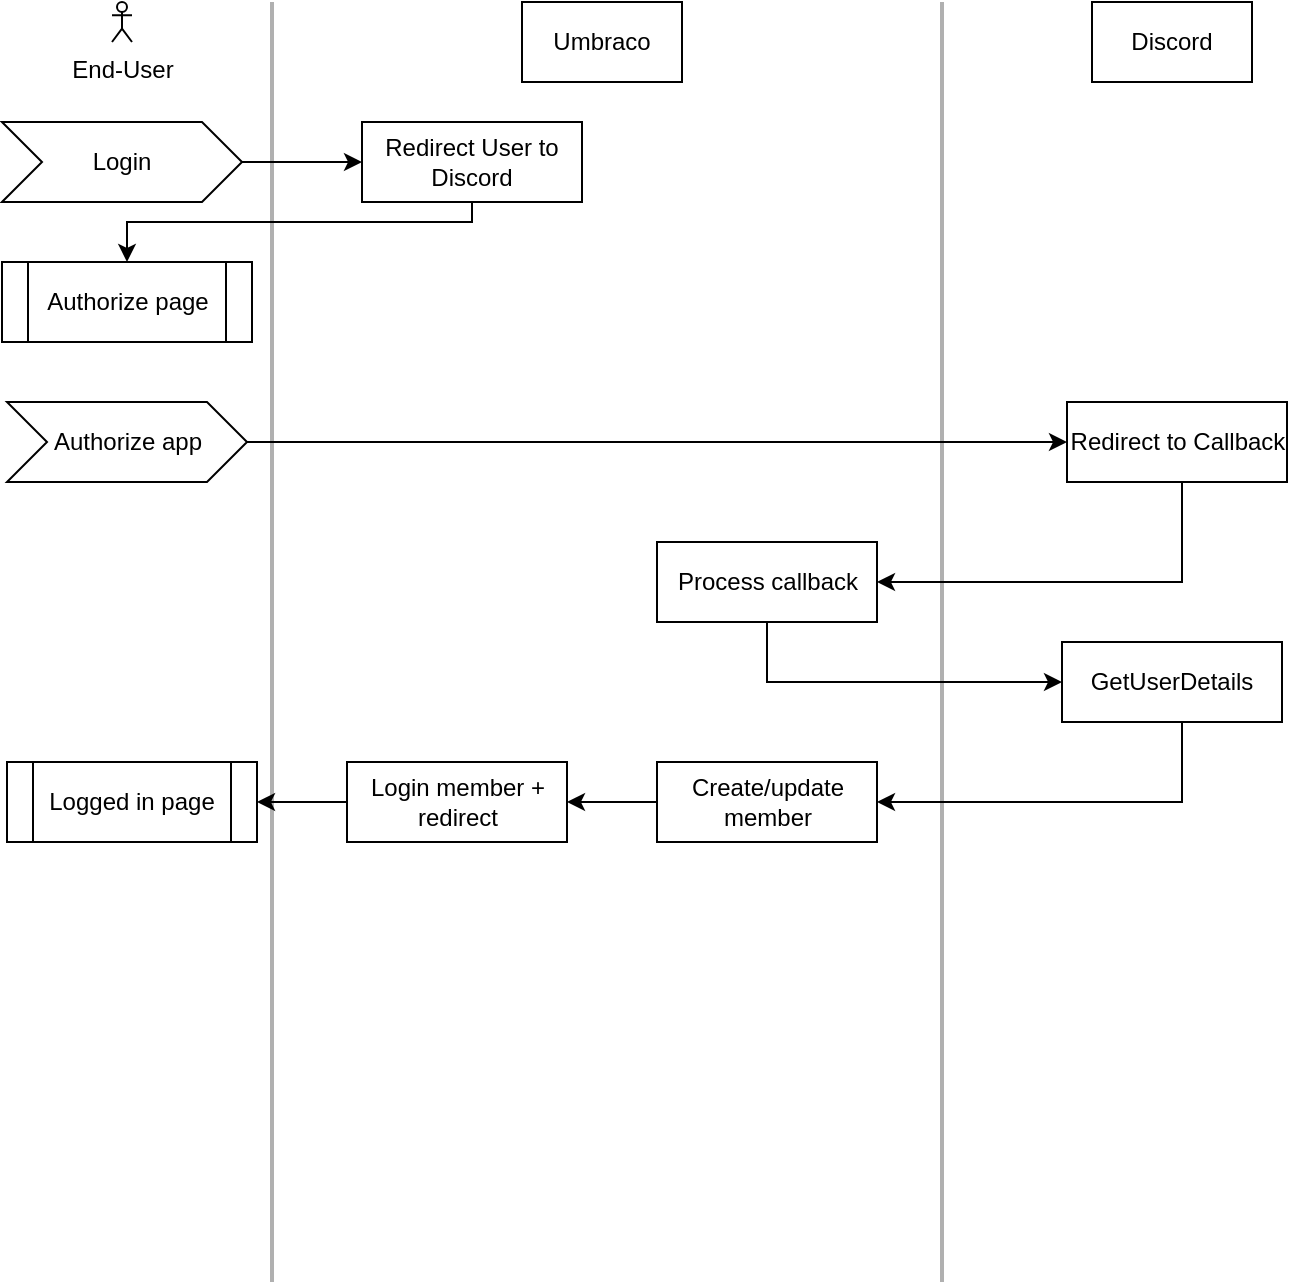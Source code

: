 <mxfile version="15.8.4" type="device" pages="2"><diagram id="ltMjtAkgDZYFbf0abUol" name="OAuth basic"><mxGraphModel dx="1427" dy="1025" grid="1" gridSize="10" guides="1" tooltips="1" connect="1" arrows="1" fold="1" page="1" pageScale="1" pageWidth="827" pageHeight="1169" math="0" shadow="0"><root><mxCell id="0"/><mxCell id="1" parent="0"/><mxCell id="4eL_Ynfcv8qXqlUUV8uZ-1" value="End-User" style="shape=umlActor;verticalLabelPosition=bottom;verticalAlign=top;html=1;outlineConnect=0;" parent="1" vertex="1"><mxGeometry x="65" y="10" width="10" height="20" as="geometry"/></mxCell><mxCell id="4eL_Ynfcv8qXqlUUV8uZ-2" value="Umbraco" style="rounded=0;whiteSpace=wrap;html=1;" parent="1" vertex="1"><mxGeometry x="270" y="10" width="80" height="40" as="geometry"/></mxCell><mxCell id="4eL_Ynfcv8qXqlUUV8uZ-3" value="Discord" style="rounded=0;whiteSpace=wrap;html=1;" parent="1" vertex="1"><mxGeometry x="555" y="10" width="80" height="40" as="geometry"/></mxCell><mxCell id="4eL_Ynfcv8qXqlUUV8uZ-7" value="" style="line;strokeWidth=2;direction=south;html=1;strokeColor=#B0B0B0;" parent="1" vertex="1"><mxGeometry x="140" y="10" width="10" height="640" as="geometry"/></mxCell><mxCell id="4eL_Ynfcv8qXqlUUV8uZ-8" value="" style="line;strokeWidth=2;direction=south;html=1;strokeColor=#B0B0B0;" parent="1" vertex="1"><mxGeometry x="475" y="10" width="10" height="640" as="geometry"/></mxCell><mxCell id="AtlC8XdDdvcHjI3ppWVt-9" style="edgeStyle=orthogonalEdgeStyle;rounded=0;orthogonalLoop=1;jettySize=auto;html=1;entryX=0.5;entryY=0;entryDx=0;entryDy=0;" parent="1" source="4eL_Ynfcv8qXqlUUV8uZ-14" target="4eL_Ynfcv8qXqlUUV8uZ-21" edge="1"><mxGeometry relative="1" as="geometry"><Array as="points"><mxPoint x="245" y="120"/><mxPoint x="73" y="120"/></Array></mxGeometry></mxCell><mxCell id="4eL_Ynfcv8qXqlUUV8uZ-14" value="Redirect User to Discord" style="rounded=0;whiteSpace=wrap;html=1;" parent="1" vertex="1"><mxGeometry x="190" y="70" width="110" height="40" as="geometry"/></mxCell><mxCell id="4eL_Ynfcv8qXqlUUV8uZ-33" style="edgeStyle=orthogonalEdgeStyle;rounded=0;orthogonalLoop=1;jettySize=auto;html=1;entryX=1;entryY=0.5;entryDx=0;entryDy=0;" parent="1" source="4eL_Ynfcv8qXqlUUV8uZ-16" target="4eL_Ynfcv8qXqlUUV8uZ-17" edge="1"><mxGeometry relative="1" as="geometry"><Array as="points"><mxPoint x="600" y="300"/></Array></mxGeometry></mxCell><mxCell id="4eL_Ynfcv8qXqlUUV8uZ-16" value="Redirect to Callback" style="rounded=0;whiteSpace=wrap;html=1;" parent="1" vertex="1"><mxGeometry x="542.5" y="210" width="110" height="40" as="geometry"/></mxCell><mxCell id="AtlC8XdDdvcHjI3ppWVt-2" style="edgeStyle=orthogonalEdgeStyle;rounded=0;orthogonalLoop=1;jettySize=auto;html=1;entryX=0;entryY=0.5;entryDx=0;entryDy=0;" parent="1" source="4eL_Ynfcv8qXqlUUV8uZ-17" target="AtlC8XdDdvcHjI3ppWVt-1" edge="1"><mxGeometry relative="1" as="geometry"><Array as="points"><mxPoint x="393" y="350"/></Array></mxGeometry></mxCell><mxCell id="4eL_Ynfcv8qXqlUUV8uZ-17" value="Process callback" style="rounded=0;whiteSpace=wrap;html=1;" parent="1" vertex="1"><mxGeometry x="337.5" y="280" width="110" height="40" as="geometry"/></mxCell><mxCell id="4eL_Ynfcv8qXqlUUV8uZ-22" style="edgeStyle=orthogonalEdgeStyle;rounded=0;orthogonalLoop=1;jettySize=auto;html=1;entryX=0;entryY=0.5;entryDx=0;entryDy=0;" parent="1" source="4eL_Ynfcv8qXqlUUV8uZ-20" target="4eL_Ynfcv8qXqlUUV8uZ-14" edge="1"><mxGeometry relative="1" as="geometry"/></mxCell><mxCell id="4eL_Ynfcv8qXqlUUV8uZ-20" value="Login" style="shape=step;perimeter=stepPerimeter;whiteSpace=wrap;html=1;fixedSize=1;" parent="1" vertex="1"><mxGeometry x="10" y="70" width="120" height="40" as="geometry"/></mxCell><mxCell id="4eL_Ynfcv8qXqlUUV8uZ-21" value="Authorize page" style="shape=process;whiteSpace=wrap;html=1;backgroundOutline=1;" parent="1" vertex="1"><mxGeometry x="10" y="140" width="125" height="40" as="geometry"/></mxCell><mxCell id="4eL_Ynfcv8qXqlUUV8uZ-25" style="edgeStyle=orthogonalEdgeStyle;rounded=0;orthogonalLoop=1;jettySize=auto;html=1;entryX=0;entryY=0.5;entryDx=0;entryDy=0;" parent="1" source="4eL_Ynfcv8qXqlUUV8uZ-23" target="4eL_Ynfcv8qXqlUUV8uZ-16" edge="1"><mxGeometry relative="1" as="geometry"/></mxCell><mxCell id="4eL_Ynfcv8qXqlUUV8uZ-23" value="Authorize app" style="shape=step;perimeter=stepPerimeter;whiteSpace=wrap;html=1;fixedSize=1;" parent="1" vertex="1"><mxGeometry x="12.5" y="210" width="120" height="40" as="geometry"/></mxCell><mxCell id="4eL_Ynfcv8qXqlUUV8uZ-30" style="edgeStyle=orthogonalEdgeStyle;rounded=0;orthogonalLoop=1;jettySize=auto;html=1;entryX=1;entryY=0.5;entryDx=0;entryDy=0;" parent="1" edge="1"><mxGeometry relative="1" as="geometry"><mxPoint x="337.5" y="300" as="sourcePoint"/></mxGeometry></mxCell><mxCell id="4eL_Ynfcv8qXqlUUV8uZ-32" style="edgeStyle=orthogonalEdgeStyle;rounded=0;orthogonalLoop=1;jettySize=auto;html=1;entryX=1;entryY=0.5;entryDx=0;entryDy=0;" parent="1" edge="1"><mxGeometry relative="1" as="geometry"><mxPoint x="182.5" y="300" as="sourcePoint"/></mxGeometry></mxCell><mxCell id="AtlC8XdDdvcHjI3ppWVt-6" style="edgeStyle=orthogonalEdgeStyle;rounded=0;orthogonalLoop=1;jettySize=auto;html=1;entryX=1;entryY=0.5;entryDx=0;entryDy=0;" parent="1" source="AtlC8XdDdvcHjI3ppWVt-1" target="AtlC8XdDdvcHjI3ppWVt-5" edge="1"><mxGeometry relative="1" as="geometry"><Array as="points"><mxPoint x="600" y="410"/></Array></mxGeometry></mxCell><mxCell id="AtlC8XdDdvcHjI3ppWVt-1" value="GetUserDetails" style="rounded=0;whiteSpace=wrap;html=1;" parent="1" vertex="1"><mxGeometry x="540" y="330" width="110" height="40" as="geometry"/></mxCell><mxCell id="AtlC8XdDdvcHjI3ppWVt-3" value="Logged in page" style="shape=process;whiteSpace=wrap;html=1;backgroundOutline=1;" parent="1" vertex="1"><mxGeometry x="12.5" y="390" width="125" height="40" as="geometry"/></mxCell><mxCell id="AtlC8XdDdvcHjI3ppWVt-8" style="edgeStyle=orthogonalEdgeStyle;rounded=0;orthogonalLoop=1;jettySize=auto;html=1;entryX=1;entryY=0.5;entryDx=0;entryDy=0;" parent="1" source="AtlC8XdDdvcHjI3ppWVt-4" target="AtlC8XdDdvcHjI3ppWVt-3" edge="1"><mxGeometry relative="1" as="geometry"/></mxCell><mxCell id="AtlC8XdDdvcHjI3ppWVt-4" value="Login member + redirect" style="rounded=0;whiteSpace=wrap;html=1;" parent="1" vertex="1"><mxGeometry x="182.5" y="390" width="110" height="40" as="geometry"/></mxCell><mxCell id="AtlC8XdDdvcHjI3ppWVt-7" style="edgeStyle=orthogonalEdgeStyle;rounded=0;orthogonalLoop=1;jettySize=auto;html=1;entryX=1;entryY=0.5;entryDx=0;entryDy=0;" parent="1" source="AtlC8XdDdvcHjI3ppWVt-5" target="AtlC8XdDdvcHjI3ppWVt-4" edge="1"><mxGeometry relative="1" as="geometry"/></mxCell><mxCell id="AtlC8XdDdvcHjI3ppWVt-5" value="Create/update&lt;br&gt;member" style="rounded=0;whiteSpace=wrap;html=1;" parent="1" vertex="1"><mxGeometry x="337.5" y="390" width="110" height="40" as="geometry"/></mxCell></root></mxGraphModel></diagram><diagram name=" OAuth Full" id="dLZDyTiGzNXgVIvGcyt_"><mxGraphModel dx="1427" dy="1025" grid="1" gridSize="10" guides="1" tooltips="1" connect="1" arrows="1" fold="1" page="1" pageScale="1" pageWidth="827" pageHeight="1169" math="0" shadow="0"><root><mxCell id="KcjYKHA9LiSH6CST0ayT-0"/><mxCell id="KcjYKHA9LiSH6CST0ayT-1" parent="KcjYKHA9LiSH6CST0ayT-0"/><mxCell id="KcjYKHA9LiSH6CST0ayT-2" value="End-User" style="shape=umlActor;verticalLabelPosition=bottom;verticalAlign=top;html=1;outlineConnect=0;" parent="KcjYKHA9LiSH6CST0ayT-1" vertex="1"><mxGeometry x="62.5" y="10" width="10" height="20" as="geometry"/></mxCell><mxCell id="KcjYKHA9LiSH6CST0ayT-3" value="Umbraco" style="rounded=0;whiteSpace=wrap;html=1;" parent="KcjYKHA9LiSH6CST0ayT-1" vertex="1"><mxGeometry x="361" y="10" width="80" height="40" as="geometry"/></mxCell><mxCell id="KcjYKHA9LiSH6CST0ayT-4" value="Discord Api" style="rounded=0;whiteSpace=wrap;html=1;" parent="KcjYKHA9LiSH6CST0ayT-1" vertex="1"><mxGeometry x="725" y="10" width="80" height="40" as="geometry"/></mxCell><mxCell id="KcjYKHA9LiSH6CST0ayT-5" value="" style="line;strokeWidth=2;direction=south;html=1;strokeColor=#B0B0B0;" parent="KcjYKHA9LiSH6CST0ayT-1" vertex="1"><mxGeometry x="135" y="10" width="10" height="1010" as="geometry"/></mxCell><mxCell id="KcjYKHA9LiSH6CST0ayT-6" value="" style="line;strokeWidth=2;direction=south;html=1;strokeColor=#B0B0B0;" parent="KcjYKHA9LiSH6CST0ayT-1" vertex="1"><mxGeometry x="695" y="10" width="10" height="1010" as="geometry"/></mxCell><mxCell id="pfIYuUFsSnbQMayImY7S-22" style="edgeStyle=orthogonalEdgeStyle;rounded=0;orthogonalLoop=1;jettySize=auto;html=1;exitX=0.5;exitY=1;exitDx=0;exitDy=0;entryX=1;entryY=0.5;entryDx=0;entryDy=0;" parent="KcjYKHA9LiSH6CST0ayT-1" source="KcjYKHA9LiSH6CST0ayT-10" target="pfIYuUFsSnbQMayImY7S-1" edge="1"><mxGeometry relative="1" as="geometry"><mxPoint x="789" y="380" as="sourcePoint"/><mxPoint x="710" y="440" as="targetPoint"/></mxGeometry></mxCell><mxCell id="KcjYKHA9LiSH6CST0ayT-10" value="Redirect to Callback" style="rounded=0;whiteSpace=wrap;html=1;" parent="KcjYKHA9LiSH6CST0ayT-1" vertex="1"><mxGeometry x="710" y="320" width="110" height="40" as="geometry"/></mxCell><mxCell id="KcjYKHA9LiSH6CST0ayT-14" value="Login" style="shape=step;perimeter=stepPerimeter;whiteSpace=wrap;html=1;fixedSize=1;" parent="KcjYKHA9LiSH6CST0ayT-1" vertex="1"><mxGeometry x="7.5" y="70" width="120" height="40" as="geometry"/></mxCell><mxCell id="KcjYKHA9LiSH6CST0ayT-15" value="Authorize page" style="shape=process;whiteSpace=wrap;html=1;backgroundOutline=1;" parent="KcjYKHA9LiSH6CST0ayT-1" vertex="1"><mxGeometry x="5" y="260" width="125" height="40" as="geometry"/></mxCell><mxCell id="KcjYKHA9LiSH6CST0ayT-16" style="edgeStyle=orthogonalEdgeStyle;rounded=0;orthogonalLoop=1;jettySize=auto;html=1;entryX=0;entryY=0.5;entryDx=0;entryDy=0;" parent="KcjYKHA9LiSH6CST0ayT-1" source="KcjYKHA9LiSH6CST0ayT-17" target="KcjYKHA9LiSH6CST0ayT-10" edge="1"><mxGeometry relative="1" as="geometry"/></mxCell><mxCell id="KcjYKHA9LiSH6CST0ayT-17" value="Authorize app" style="shape=step;perimeter=stepPerimeter;whiteSpace=wrap;html=1;fixedSize=1;" parent="KcjYKHA9LiSH6CST0ayT-1" vertex="1"><mxGeometry x="7.5" y="320" width="120" height="40" as="geometry"/></mxCell><mxCell id="KcjYKHA9LiSH6CST0ayT-22" value="Logged in page" style="shape=process;whiteSpace=wrap;html=1;backgroundOutline=1;" parent="KcjYKHA9LiSH6CST0ayT-1" vertex="1"><mxGeometry x="5" y="960" width="125" height="40" as="geometry"/></mxCell><mxCell id="LOlQsvK9RgovSbkGdA60-1" value="DiscordLoginController" style="swimlane;fontStyle=0;childLayout=stackLayout;horizontal=1;startSize=30;horizontalStack=0;resizeParent=1;resizeParentMax=0;resizeLast=0;collapsible=1;marginBottom=0;strokeColor=#B0B0B0;" parent="KcjYKHA9LiSH6CST0ayT-1" vertex="1"><mxGeometry x="161" y="70" width="220" height="160" as="geometry"/></mxCell><mxCell id="LOlQsvK9RgovSbkGdA60-2" value="Check Valid Umbraco Content" style="text;strokeColor=none;fillColor=none;align=left;verticalAlign=middle;spacingLeft=4;spacingRight=4;overflow=hidden;points=[[0,0.5],[1,0.5]];portConstraint=eastwest;rotatable=0;" parent="LOlQsvK9RgovSbkGdA60-1" vertex="1"><mxGeometry y="30" width="220" height="30" as="geometry"/></mxCell><mxCell id="LOlQsvK9RgovSbkGdA60-3" value="Check Valid Configuration values" style="text;strokeColor=none;fillColor=none;align=left;verticalAlign=middle;spacingLeft=4;spacingRight=4;overflow=hidden;points=[[0,0.5],[1,0.5]];portConstraint=eastwest;rotatable=0;" parent="LOlQsvK9RgovSbkGdA60-1" vertex="1"><mxGeometry y="60" width="220" height="30" as="geometry"/></mxCell><mxCell id="LOlQsvK9RgovSbkGdA60-4" value="Generate and store unique state value" style="text;strokeColor=none;fillColor=none;align=left;verticalAlign=middle;spacingLeft=4;spacingRight=4;overflow=hidden;points=[[0,0.5],[1,0.5]];portConstraint=eastwest;rotatable=0;" parent="LOlQsvK9RgovSbkGdA60-1" vertex="1"><mxGeometry y="90" width="220" height="30" as="geometry"/></mxCell><mxCell id="CcJb6HxDMgOHkU_agt7--0" value="Build and serve redirect url with &#10;correct callback url, scope and state" style="text;strokeColor=none;fillColor=none;align=left;verticalAlign=middle;spacingLeft=4;spacingRight=4;overflow=hidden;points=[[0,0.5],[1,0.5]];portConstraint=eastwest;rotatable=0;" parent="LOlQsvK9RgovSbkGdA60-1" vertex="1"><mxGeometry y="120" width="220" height="40" as="geometry"/></mxCell><mxCell id="CcJb6HxDMgOHkU_agt7--1" style="edgeStyle=orthogonalEdgeStyle;rounded=0;orthogonalLoop=1;jettySize=auto;html=1;entryX=1;entryY=0.5;entryDx=0;entryDy=0;" parent="KcjYKHA9LiSH6CST0ayT-1" source="CcJb6HxDMgOHkU_agt7--0" target="KcjYKHA9LiSH6CST0ayT-15" edge="1"><mxGeometry relative="1" as="geometry"><mxPoint x="146" y="280.0" as="targetPoint"/><Array as="points"><mxPoint x="166" y="280"/></Array></mxGeometry></mxCell><mxCell id="CcJb6HxDMgOHkU_agt7--3" value="DiscordService" style="swimlane;fontStyle=0;childLayout=stackLayout;horizontal=1;startSize=30;horizontalStack=0;resizeParent=1;resizeParentMax=0;resizeLast=0;collapsible=1;marginBottom=0;strokeColor=#B0B0B0;" parent="KcjYKHA9LiSH6CST0ayT-1" vertex="1"><mxGeometry x="456" y="70" width="220" height="100" as="geometry"/></mxCell><mxCell id="CcJb6HxDMgOHkU_agt7--4" value="Generate new state unique to the&#10;requesting IP" style="text;strokeColor=none;fillColor=none;align=left;verticalAlign=middle;spacingLeft=4;spacingRight=4;overflow=hidden;points=[[0,0.5],[1,0.5]];portConstraint=eastwest;rotatable=0;" parent="CcJb6HxDMgOHkU_agt7--3" vertex="1"><mxGeometry y="30" width="220" height="40" as="geometry"/></mxCell><mxCell id="CcJb6HxDMgOHkU_agt7--5" value="Store the state value" style="text;strokeColor=none;fillColor=none;align=left;verticalAlign=middle;spacingLeft=4;spacingRight=4;overflow=hidden;points=[[0,0.5],[1,0.5]];portConstraint=eastwest;rotatable=0;" parent="CcJb6HxDMgOHkU_agt7--3" vertex="1"><mxGeometry y="70" width="220" height="30" as="geometry"/></mxCell><mxCell id="CcJb6HxDMgOHkU_agt7--8" value="GetState" style="edgeStyle=orthogonalEdgeStyle;rounded=0;orthogonalLoop=1;jettySize=auto;html=1;entryX=0;entryY=0.5;entryDx=0;entryDy=0;" parent="KcjYKHA9LiSH6CST0ayT-1" source="LOlQsvK9RgovSbkGdA60-4" target="CcJb6HxDMgOHkU_agt7--4" edge="1"><mxGeometry relative="1" as="geometry"/></mxCell><mxCell id="CcJb6HxDMgOHkU_agt7--10" style="edgeStyle=orthogonalEdgeStyle;rounded=0;orthogonalLoop=1;jettySize=auto;html=1;entryX=1;entryY=0.5;entryDx=0;entryDy=0;" parent="KcjYKHA9LiSH6CST0ayT-1" source="CcJb6HxDMgOHkU_agt7--5" target="CcJb6HxDMgOHkU_agt7--0" edge="1"><mxGeometry relative="1" as="geometry"><Array as="points"><mxPoint x="681" y="145"/><mxPoint x="681" y="205"/></Array></mxGeometry></mxCell><mxCell id="CcJb6HxDMgOHkU_agt7--11" value="State value" style="edgeLabel;html=1;align=center;verticalAlign=middle;resizable=0;points=[];" parent="CcJb6HxDMgOHkU_agt7--10" vertex="1" connectable="0"><mxGeometry x="0.307" y="-1" relative="1" as="geometry"><mxPoint as="offset"/></mxGeometry></mxCell><mxCell id="pfIYuUFsSnbQMayImY7S-0" value="DiscordLoginRedirectHandlerController" style="swimlane;fontStyle=0;childLayout=stackLayout;horizontal=1;startSize=30;horizontalStack=0;resizeParent=1;resizeParentMax=0;resizeLast=0;collapsible=1;marginBottom=0;strokeColor=#B0B0B0;" parent="KcjYKHA9LiSH6CST0ayT-1" vertex="1"><mxGeometry x="466" y="370" width="220" height="160" as="geometry"/></mxCell><mxCell id="pfIYuUFsSnbQMayImY7S-1" value="Check if the current HttpContext&#10;has a valid state" style="text;strokeColor=none;fillColor=none;align=left;verticalAlign=middle;spacingLeft=4;spacingRight=4;overflow=hidden;points=[[0,0.5],[1,0.5]];portConstraint=eastwest;rotatable=0;" parent="pfIYuUFsSnbQMayImY7S-0" vertex="1"><mxGeometry y="30" width="220" height="40" as="geometry"/></mxCell><mxCell id="pfIYuUFsSnbQMayImY7S-2" value="Process the redirect information" style="text;strokeColor=none;fillColor=none;align=left;verticalAlign=middle;spacingLeft=4;spacingRight=4;overflow=hidden;points=[[0,0.5],[1,0.5]];portConstraint=eastwest;rotatable=0;" parent="pfIYuUFsSnbQMayImY7S-0" vertex="1"><mxGeometry y="70" width="220" height="30" as="geometry"/></mxCell><mxCell id="pfIYuUFsSnbQMayImY7S-6" value="Sign In the member" style="text;strokeColor=none;fillColor=none;align=left;verticalAlign=middle;spacingLeft=4;spacingRight=4;overflow=hidden;points=[[0,0.5],[1,0.5]];portConstraint=eastwest;rotatable=0;" parent="pfIYuUFsSnbQMayImY7S-0" vertex="1"><mxGeometry y="100" width="220" height="30" as="geometry"/></mxCell><mxCell id="pfIYuUFsSnbQMayImY7S-7" value="Redirect to the Logged in page" style="text;strokeColor=none;fillColor=none;align=left;verticalAlign=middle;spacingLeft=4;spacingRight=4;overflow=hidden;points=[[0,0.5],[1,0.5]];portConstraint=eastwest;rotatable=0;" parent="pfIYuUFsSnbQMayImY7S-0" vertex="1"><mxGeometry y="130" width="220" height="30" as="geometry"/></mxCell><mxCell id="pfIYuUFsSnbQMayImY7S-3" value="DiscordService" style="swimlane;fontStyle=0;childLayout=stackLayout;horizontal=1;startSize=30;horizontalStack=0;resizeParent=1;resizeParentMax=0;resizeLast=0;collapsible=1;marginBottom=0;strokeColor=#B0B0B0;" parent="KcjYKHA9LiSH6CST0ayT-1" vertex="1"><mxGeometry x="161" y="370" width="220" height="90" as="geometry"/></mxCell><mxCell id="pfIYuUFsSnbQMayImY7S-4" value="Get the state from httpContext" style="text;strokeColor=none;fillColor=none;align=left;verticalAlign=middle;spacingLeft=4;spacingRight=4;overflow=hidden;points=[[0,0.5],[1,0.5]];portConstraint=eastwest;rotatable=0;" parent="pfIYuUFsSnbQMayImY7S-3" vertex="1"><mxGeometry y="30" width="220" height="30" as="geometry"/></mxCell><mxCell id="pfIYuUFsSnbQMayImY7S-5" value="Compare to stored key based on IP" style="text;strokeColor=none;fillColor=none;align=left;verticalAlign=middle;spacingLeft=4;spacingRight=4;overflow=hidden;points=[[0,0.5],[1,0.5]];portConstraint=eastwest;rotatable=0;" parent="pfIYuUFsSnbQMayImY7S-3" vertex="1"><mxGeometry y="60" width="220" height="30" as="geometry"/></mxCell><mxCell id="pfIYuUFsSnbQMayImY7S-8" value="IsValidState" style="edgeStyle=orthogonalEdgeStyle;rounded=0;orthogonalLoop=1;jettySize=auto;html=1;entryX=1;entryY=0.5;entryDx=0;entryDy=0;" parent="KcjYKHA9LiSH6CST0ayT-1" source="pfIYuUFsSnbQMayImY7S-1" target="pfIYuUFsSnbQMayImY7S-4" edge="1"><mxGeometry x="-0.067" relative="1" as="geometry"><Array as="points"><mxPoint x="421" y="415"/><mxPoint x="421" y="415"/></Array><mxPoint as="offset"/></mxGeometry></mxCell><mxCell id="pfIYuUFsSnbQMayImY7S-9" value="Confirmation" style="edgeStyle=orthogonalEdgeStyle;rounded=0;orthogonalLoop=1;jettySize=auto;html=1;entryX=0;entryY=0.5;entryDx=0;entryDy=0;exitX=1;exitY=0.5;exitDx=0;exitDy=0;" parent="KcjYKHA9LiSH6CST0ayT-1" source="pfIYuUFsSnbQMayImY7S-5" target="pfIYuUFsSnbQMayImY7S-2" edge="1"><mxGeometry x="-0.12" relative="1" as="geometry"><Array as="points"><mxPoint x="451" y="445"/><mxPoint x="451" y="455"/></Array><mxPoint as="offset"/></mxGeometry></mxCell><mxCell id="pfIYuUFsSnbQMayImY7S-10" value="DiscordService" style="swimlane;fontStyle=0;childLayout=stackLayout;horizontal=1;startSize=30;horizontalStack=0;resizeParent=1;resizeParentMax=0;resizeLast=0;collapsible=1;marginBottom=0;strokeColor=#B0B0B0;" parent="KcjYKHA9LiSH6CST0ayT-1" vertex="1"><mxGeometry x="161" y="480" width="220" height="260" as="geometry"/></mxCell><mxCell id="pfIYuUFsSnbQMayImY7S-11" value="Exchange code in httpContext for a&#10;Discord user bearer token" style="text;strokeColor=none;fillColor=none;align=left;verticalAlign=middle;spacingLeft=4;spacingRight=4;overflow=hidden;points=[[0,0.5],[1,0.5]];portConstraint=eastwest;rotatable=0;" parent="pfIYuUFsSnbQMayImY7S-10" vertex="1"><mxGeometry y="30" width="220" height="40" as="geometry"/></mxCell><mxCell id="pfIYuUFsSnbQMayImY7S-12" value="Get the user details" style="text;strokeColor=none;fillColor=none;align=left;verticalAlign=middle;spacingLeft=4;spacingRight=4;overflow=hidden;points=[[0,0.5],[1,0.5]];portConstraint=eastwest;rotatable=0;" parent="pfIYuUFsSnbQMayImY7S-10" vertex="1"><mxGeometry y="70" width="220" height="30" as="geometry"/></mxCell><mxCell id="pfIYuUFsSnbQMayImY7S-20" value="Get user guild list" style="text;strokeColor=none;fillColor=none;align=left;verticalAlign=middle;spacingLeft=4;spacingRight=4;overflow=hidden;points=[[0,0.5],[1,0.5]];portConstraint=eastwest;rotatable=0;" parent="pfIYuUFsSnbQMayImY7S-10" vertex="1"><mxGeometry y="100" width="220" height="30" as="geometry"/></mxCell><mxCell id="pfIYuUFsSnbQMayImY7S-21" value="Get member based on email in&#10;user details" style="text;strokeColor=none;fillColor=none;align=left;verticalAlign=middle;spacingLeft=4;spacingRight=4;overflow=hidden;points=[[0,0.5],[1,0.5]];portConstraint=eastwest;rotatable=0;" parent="pfIYuUFsSnbQMayImY7S-10" vertex="1"><mxGeometry y="130" width="220" height="40" as="geometry"/></mxCell><mxCell id="pfIYuUFsSnbQMayImY7S-23" value="Update member if exists&#10;Set approved false if no longer in&#10;specified guild(s)" style="text;strokeColor=none;fillColor=none;align=left;verticalAlign=middle;spacingLeft=4;spacingRight=4;overflow=hidden;points=[[0,0.5],[1,0.5]];portConstraint=eastwest;rotatable=0;" parent="pfIYuUFsSnbQMayImY7S-10" vertex="1"><mxGeometry y="170" width="220" height="50" as="geometry"/></mxCell><mxCell id="pfIYuUFsSnbQMayImY7S-24" value="Create member if non existant and&#10;is in specified guild(s)" style="text;strokeColor=none;fillColor=none;align=left;verticalAlign=middle;spacingLeft=4;spacingRight=4;overflow=hidden;points=[[0,0.5],[1,0.5]];portConstraint=eastwest;rotatable=0;" parent="pfIYuUFsSnbQMayImY7S-10" vertex="1"><mxGeometry y="220" width="220" height="40" as="geometry"/></mxCell><mxCell id="pfIYuUFsSnbQMayImY7S-13" value="HandleRedirect" style="edgeStyle=orthogonalEdgeStyle;rounded=0;orthogonalLoop=1;jettySize=auto;html=1;entryX=1;entryY=0.5;entryDx=0;entryDy=0;" parent="KcjYKHA9LiSH6CST0ayT-1" source="pfIYuUFsSnbQMayImY7S-2" target="pfIYuUFsSnbQMayImY7S-11" edge="1"><mxGeometry x="-0.12" relative="1" as="geometry"><Array as="points"><mxPoint x="694" y="460"/><mxPoint x="694" y="550"/><mxPoint x="400" y="550"/><mxPoint x="400" y="530"/></Array><mxPoint as="offset"/></mxGeometry></mxCell><mxCell id="pfIYuUFsSnbQMayImY7S-27" value="DiscordRoleRepository" style="swimlane;fontStyle=0;childLayout=stackLayout;horizontal=1;startSize=30;horizontalStack=0;resizeParent=1;resizeParentMax=0;resizeLast=0;collapsible=1;marginBottom=0;strokeColor=#B0B0B0;" parent="KcjYKHA9LiSH6CST0ayT-1" vertex="1"><mxGeometry x="161" y="870" width="220" height="60" as="geometry"/></mxCell><mxCell id="pfIYuUFsSnbQMayImY7S-28" value="Get all SyncRules from the repository" style="text;strokeColor=none;fillColor=none;align=left;verticalAlign=middle;spacingLeft=4;spacingRight=4;overflow=hidden;points=[[0,0.5],[1,0.5]];portConstraint=eastwest;rotatable=0;" parent="pfIYuUFsSnbQMayImY7S-27" vertex="1"><mxGeometry y="30" width="220" height="30" as="geometry"/></mxCell><mxCell id="pfIYuUFsSnbQMayImY7S-30" value="DiscordService" style="swimlane;fontStyle=0;childLayout=stackLayout;horizontal=1;startSize=30;horizontalStack=0;resizeParent=1;resizeParentMax=0;resizeLast=0;collapsible=1;marginBottom=0;strokeColor=#B0B0B0;" parent="KcjYKHA9LiSH6CST0ayT-1" vertex="1"><mxGeometry x="161" y="760" width="220" height="90" as="geometry"/></mxCell><mxCell id="pfIYuUFsSnbQMayImY7S-31" value="Update basic details" style="text;strokeColor=none;fillColor=none;align=left;verticalAlign=middle;spacingLeft=4;spacingRight=4;overflow=hidden;points=[[0,0.5],[1,0.5]];portConstraint=eastwest;rotatable=0;" parent="pfIYuUFsSnbQMayImY7S-30" vertex="1"><mxGeometry y="30" width="220" height="30" as="geometry"/></mxCell><mxCell id="pfIYuUFsSnbQMayImY7S-32" value="Updates groups based on guild roles" style="text;strokeColor=none;fillColor=none;align=left;verticalAlign=middle;spacingLeft=4;spacingRight=4;overflow=hidden;points=[[0,0.5],[1,0.5]];portConstraint=eastwest;rotatable=0;" parent="pfIYuUFsSnbQMayImY7S-30" vertex="1"><mxGeometry y="60" width="220" height="30" as="geometry"/></mxCell><mxCell id="pfIYuUFsSnbQMayImY7S-33" style="edgeStyle=orthogonalEdgeStyle;rounded=0;orthogonalLoop=1;jettySize=auto;html=1;entryX=0;entryY=0.5;entryDx=0;entryDy=0;startArrow=none;startFill=0;exitX=0;exitY=0.5;exitDx=0;exitDy=0;" parent="KcjYKHA9LiSH6CST0ayT-1" source="pfIYuUFsSnbQMayImY7S-23" target="pfIYuUFsSnbQMayImY7S-31" edge="1"><mxGeometry relative="1" as="geometry"><Array as="points"><mxPoint x="145" y="675"/><mxPoint x="145" y="805"/></Array></mxGeometry></mxCell><mxCell id="pfIYuUFsSnbQMayImY7S-34" style="edgeStyle=orthogonalEdgeStyle;rounded=0;orthogonalLoop=1;jettySize=auto;html=1;entryX=0;entryY=0.5;entryDx=0;entryDy=0;startArrow=none;startFill=0;" parent="KcjYKHA9LiSH6CST0ayT-1" source="pfIYuUFsSnbQMayImY7S-24" target="pfIYuUFsSnbQMayImY7S-31" edge="1"><mxGeometry relative="1" as="geometry"><Array as="points"><mxPoint x="145" y="720"/><mxPoint x="145" y="805"/></Array></mxGeometry></mxCell><mxCell id="pfIYuUFsSnbQMayImY7S-35" style="edgeStyle=orthogonalEdgeStyle;rounded=0;orthogonalLoop=1;jettySize=auto;html=1;entryX=0;entryY=0.5;entryDx=0;entryDy=0;startArrow=none;startFill=0;" parent="KcjYKHA9LiSH6CST0ayT-1" source="pfIYuUFsSnbQMayImY7S-32" target="pfIYuUFsSnbQMayImY7S-28" edge="1"><mxGeometry relative="1" as="geometry"><Array as="points"><mxPoint x="146" y="835"/><mxPoint x="146" y="915"/></Array></mxGeometry></mxCell><mxCell id="pfIYuUFsSnbQMayImY7S-41" style="edgeStyle=orthogonalEdgeStyle;rounded=0;orthogonalLoop=1;jettySize=auto;html=1;startArrow=none;startFill=0;" parent="KcjYKHA9LiSH6CST0ayT-1" source="pfIYuUFsSnbQMayImY7S-28" target="pfIYuUFsSnbQMayImY7S-30" edge="1"><mxGeometry relative="1" as="geometry"><Array as="points"><mxPoint x="400" y="915"/><mxPoint x="400" y="864"/><mxPoint x="271" y="864"/></Array></mxGeometry></mxCell><mxCell id="pfIYuUFsSnbQMayImY7S-42" style="edgeStyle=orthogonalEdgeStyle;rounded=0;orthogonalLoop=1;jettySize=auto;html=1;startArrow=none;startFill=0;" parent="KcjYKHA9LiSH6CST0ayT-1" source="pfIYuUFsSnbQMayImY7S-32" target="pfIYuUFsSnbQMayImY7S-10" edge="1"><mxGeometry relative="1" as="geometry"><Array as="points"><mxPoint x="400" y="835"/><mxPoint x="400" y="754"/><mxPoint x="271" y="754"/></Array></mxGeometry></mxCell><mxCell id="UjgiQLZv2kpOkAQ1Ucy0-12" style="edgeStyle=orthogonalEdgeStyle;rounded=0;orthogonalLoop=1;jettySize=auto;html=1;startArrow=none;startFill=0;entryX=1;entryY=0.5;entryDx=0;entryDy=0;" parent="KcjYKHA9LiSH6CST0ayT-1" source="UjgiQLZv2kpOkAQ1Ucy0-0" target="pfIYuUFsSnbQMayImY7S-20" edge="1"><mxGeometry relative="1" as="geometry"><Array as="points"><mxPoint x="765" y="595"/></Array></mxGeometry></mxCell><mxCell id="UjgiQLZv2kpOkAQ1Ucy0-0" value="Get user details" style="rounded=0;whiteSpace=wrap;html=1;" parent="KcjYKHA9LiSH6CST0ayT-1" vertex="1"><mxGeometry x="710" y="545" width="110" height="40" as="geometry"/></mxCell><mxCell id="UjgiQLZv2kpOkAQ1Ucy0-1" value="DiscordLoginRedirectHandlerController" style="swimlane;fontStyle=0;childLayout=stackLayout;horizontal=1;startSize=30;horizontalStack=0;resizeParent=1;resizeParentMax=0;resizeLast=0;collapsible=1;marginBottom=0;strokeColor=#B0B0B0;" parent="KcjYKHA9LiSH6CST0ayT-1" vertex="1"><mxGeometry x="466" y="830" width="220" height="90" as="geometry"/></mxCell><mxCell id="UjgiQLZv2kpOkAQ1Ucy0-4" value="Sign In the member" style="text;strokeColor=none;fillColor=none;align=left;verticalAlign=middle;spacingLeft=4;spacingRight=4;overflow=hidden;points=[[0,0.5],[1,0.5]];portConstraint=eastwest;rotatable=0;" parent="UjgiQLZv2kpOkAQ1Ucy0-1" vertex="1"><mxGeometry y="30" width="220" height="30" as="geometry"/></mxCell><mxCell id="UjgiQLZv2kpOkAQ1Ucy0-5" value="Redirect to the Logged in page" style="text;strokeColor=none;fillColor=none;align=left;verticalAlign=middle;spacingLeft=4;spacingRight=4;overflow=hidden;points=[[0,0.5],[1,0.5]];portConstraint=eastwest;rotatable=0;" parent="UjgiQLZv2kpOkAQ1Ucy0-1" vertex="1"><mxGeometry y="60" width="220" height="30" as="geometry"/></mxCell><mxCell id="UjgiQLZv2kpOkAQ1Ucy0-7" style="edgeStyle=orthogonalEdgeStyle;rounded=0;orthogonalLoop=1;jettySize=auto;html=1;entryX=1;entryY=0.5;entryDx=0;entryDy=0;startArrow=none;startFill=0;" parent="KcjYKHA9LiSH6CST0ayT-1" source="UjgiQLZv2kpOkAQ1Ucy0-5" target="KcjYKHA9LiSH6CST0ayT-22" edge="1"><mxGeometry relative="1" as="geometry"><Array as="points"><mxPoint x="576" y="980"/></Array></mxGeometry></mxCell><mxCell id="UjgiQLZv2kpOkAQ1Ucy0-8" style="edgeStyle=orthogonalEdgeStyle;rounded=0;orthogonalLoop=1;jettySize=auto;html=1;entryX=0;entryY=0.5;entryDx=0;entryDy=0;startArrow=none;startFill=0;" parent="KcjYKHA9LiSH6CST0ayT-1" source="pfIYuUFsSnbQMayImY7S-23" target="UjgiQLZv2kpOkAQ1Ucy0-4" edge="1"><mxGeometry relative="1" as="geometry"/></mxCell><mxCell id="UjgiQLZv2kpOkAQ1Ucy0-9" style="edgeStyle=orthogonalEdgeStyle;rounded=0;orthogonalLoop=1;jettySize=auto;html=1;startArrow=none;startFill=0;" parent="KcjYKHA9LiSH6CST0ayT-1" source="pfIYuUFsSnbQMayImY7S-24" target="UjgiQLZv2kpOkAQ1Ucy0-4" edge="1"><mxGeometry relative="1" as="geometry"/></mxCell><mxCell id="UjgiQLZv2kpOkAQ1Ucy0-10" value="Attempt" style="edgeLabel;html=1;align=center;verticalAlign=middle;resizable=0;points=[];" parent="UjgiQLZv2kpOkAQ1Ucy0-9" vertex="1" connectable="0"><mxGeometry x="0.711" relative="1" as="geometry"><mxPoint x="-17" y="15" as="offset"/></mxGeometry></mxCell><mxCell id="UjgiQLZv2kpOkAQ1Ucy0-11" style="edgeStyle=orthogonalEdgeStyle;rounded=0;orthogonalLoop=1;jettySize=auto;html=1;entryX=0;entryY=0.5;entryDx=0;entryDy=0;startArrow=none;startFill=0;" parent="KcjYKHA9LiSH6CST0ayT-1" source="pfIYuUFsSnbQMayImY7S-12" target="UjgiQLZv2kpOkAQ1Ucy0-0" edge="1"><mxGeometry relative="1" as="geometry"/></mxCell><mxCell id="UjgiQLZv2kpOkAQ1Ucy0-15" style="edgeStyle=orthogonalEdgeStyle;rounded=0;orthogonalLoop=1;jettySize=auto;html=1;entryX=1;entryY=0.5;entryDx=0;entryDy=0;startArrow=none;startFill=0;" parent="KcjYKHA9LiSH6CST0ayT-1" source="UjgiQLZv2kpOkAQ1Ucy0-13" target="pfIYuUFsSnbQMayImY7S-21" edge="1"><mxGeometry relative="1" as="geometry"><Array as="points"><mxPoint x="765" y="655"/><mxPoint x="480" y="655"/><mxPoint x="480" y="630"/></Array></mxGeometry></mxCell><mxCell id="UjgiQLZv2kpOkAQ1Ucy0-13" value="Get user Guilds" style="rounded=0;whiteSpace=wrap;html=1;" parent="KcjYKHA9LiSH6CST0ayT-1" vertex="1"><mxGeometry x="710" y="610" width="110" height="40" as="geometry"/></mxCell><mxCell id="UjgiQLZv2kpOkAQ1Ucy0-14" style="edgeStyle=orthogonalEdgeStyle;rounded=0;orthogonalLoop=1;jettySize=auto;html=1;entryX=0;entryY=0.5;entryDx=0;entryDy=0;startArrow=none;startFill=0;exitX=1;exitY=0.5;exitDx=0;exitDy=0;" parent="KcjYKHA9LiSH6CST0ayT-1" source="pfIYuUFsSnbQMayImY7S-20" target="UjgiQLZv2kpOkAQ1Ucy0-13" edge="1"><mxGeometry relative="1" as="geometry"><Array as="points"><mxPoint x="381" y="610"/><mxPoint x="546" y="610"/><mxPoint x="546" y="630"/></Array></mxGeometry></mxCell></root></mxGraphModel></diagram></mxfile>
